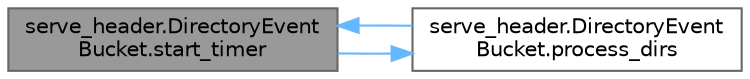 digraph "serve_header.DirectoryEventBucket.start_timer"
{
 // LATEX_PDF_SIZE
  bgcolor="transparent";
  edge [fontname=Helvetica,fontsize=10,labelfontname=Helvetica,labelfontsize=10];
  node [fontname=Helvetica,fontsize=10,shape=box,height=0.2,width=0.4];
  rankdir="LR";
  Node1 [id="Node000001",label="serve_header.DirectoryEvent\lBucket.start_timer",height=0.2,width=0.4,color="gray40", fillcolor="grey60", style="filled", fontcolor="black",tooltip=" "];
  Node1 -> Node2 [id="edge1_Node000001_Node000002",color="steelblue1",style="solid",tooltip=" "];
  Node2 [id="Node000002",label="serve_header.DirectoryEvent\lBucket.process_dirs",height=0.2,width=0.4,color="grey40", fillcolor="white", style="filled",URL="$classserve__header_1_1_directory_event_bucket.html#a27a8655bb5f3ff395aef0655940ff88d",tooltip=" "];
  Node2 -> Node1 [id="edge2_Node000002_Node000001",color="steelblue1",style="solid",tooltip=" "];
}
